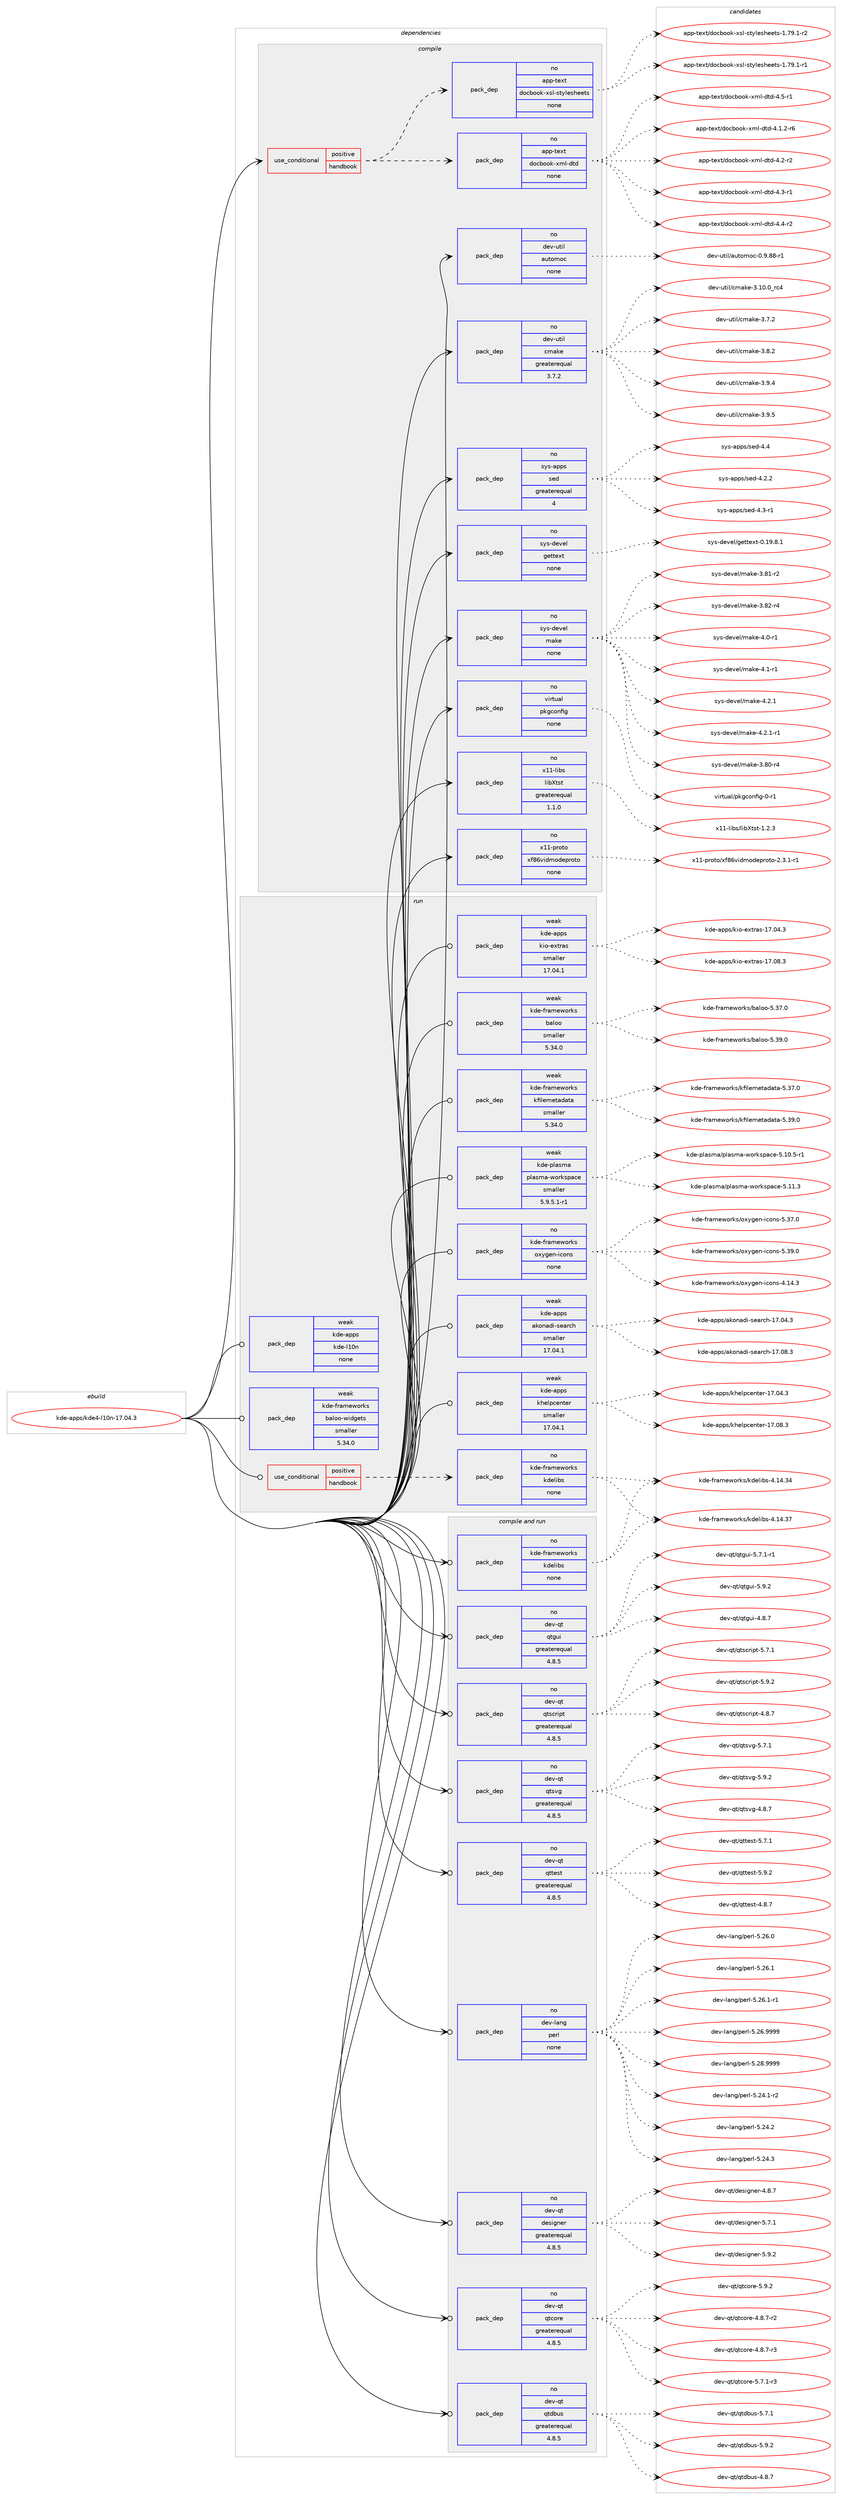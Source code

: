 digraph prolog {

# *************
# Graph options
# *************

newrank=true;
concentrate=true;
compound=true;
graph [rankdir=LR,fontname=Helvetica,fontsize=10,ranksep=1.5];#, ranksep=2.5, nodesep=0.2];
edge  [arrowhead=vee];
node  [fontname=Helvetica,fontsize=10];

# **********
# The ebuild
# **********

subgraph cluster_leftcol {
color=gray;
rank=same;
label=<<i>ebuild</i>>;
id [label="kde-apps/kde4-l10n-17.04.3", color=red, width=4, href="../kde-apps/kde4-l10n-17.04.3.svg"];
}

# ****************
# The dependencies
# ****************

subgraph cluster_midcol {
color=gray;
label=<<i>dependencies</i>>;
subgraph cluster_compile {
fillcolor="#eeeeee";
style=filled;
label=<<i>compile</i>>;
subgraph cond82634 {
dependency317903 [label=<<TABLE BORDER="0" CELLBORDER="1" CELLSPACING="0" CELLPADDING="4"><TR><TD ROWSPAN="3" CELLPADDING="10">use_conditional</TD></TR><TR><TD>positive</TD></TR><TR><TD>handbook</TD></TR></TABLE>>, shape=none, color=red];
subgraph pack230276 {
dependency317904 [label=<<TABLE BORDER="0" CELLBORDER="1" CELLSPACING="0" CELLPADDING="4" WIDTH="220"><TR><TD ROWSPAN="6" CELLPADDING="30">pack_dep</TD></TR><TR><TD WIDTH="110">no</TD></TR><TR><TD>app-text</TD></TR><TR><TD>docbook-xml-dtd</TD></TR><TR><TD>none</TD></TR><TR><TD></TD></TR></TABLE>>, shape=none, color=blue];
}
dependency317903:e -> dependency317904:w [weight=20,style="dashed",arrowhead="vee"];
subgraph pack230277 {
dependency317905 [label=<<TABLE BORDER="0" CELLBORDER="1" CELLSPACING="0" CELLPADDING="4" WIDTH="220"><TR><TD ROWSPAN="6" CELLPADDING="30">pack_dep</TD></TR><TR><TD WIDTH="110">no</TD></TR><TR><TD>app-text</TD></TR><TR><TD>docbook-xsl-stylesheets</TD></TR><TR><TD>none</TD></TR><TR><TD></TD></TR></TABLE>>, shape=none, color=blue];
}
dependency317903:e -> dependency317905:w [weight=20,style="dashed",arrowhead="vee"];
}
id:e -> dependency317903:w [weight=20,style="solid",arrowhead="vee"];
subgraph pack230278 {
dependency317906 [label=<<TABLE BORDER="0" CELLBORDER="1" CELLSPACING="0" CELLPADDING="4" WIDTH="220"><TR><TD ROWSPAN="6" CELLPADDING="30">pack_dep</TD></TR><TR><TD WIDTH="110">no</TD></TR><TR><TD>dev-util</TD></TR><TR><TD>automoc</TD></TR><TR><TD>none</TD></TR><TR><TD></TD></TR></TABLE>>, shape=none, color=blue];
}
id:e -> dependency317906:w [weight=20,style="solid",arrowhead="vee"];
subgraph pack230279 {
dependency317907 [label=<<TABLE BORDER="0" CELLBORDER="1" CELLSPACING="0" CELLPADDING="4" WIDTH="220"><TR><TD ROWSPAN="6" CELLPADDING="30">pack_dep</TD></TR><TR><TD WIDTH="110">no</TD></TR><TR><TD>dev-util</TD></TR><TR><TD>cmake</TD></TR><TR><TD>greaterequal</TD></TR><TR><TD>3.7.2</TD></TR></TABLE>>, shape=none, color=blue];
}
id:e -> dependency317907:w [weight=20,style="solid",arrowhead="vee"];
subgraph pack230280 {
dependency317908 [label=<<TABLE BORDER="0" CELLBORDER="1" CELLSPACING="0" CELLPADDING="4" WIDTH="220"><TR><TD ROWSPAN="6" CELLPADDING="30">pack_dep</TD></TR><TR><TD WIDTH="110">no</TD></TR><TR><TD>sys-apps</TD></TR><TR><TD>sed</TD></TR><TR><TD>greaterequal</TD></TR><TR><TD>4</TD></TR></TABLE>>, shape=none, color=blue];
}
id:e -> dependency317908:w [weight=20,style="solid",arrowhead="vee"];
subgraph pack230281 {
dependency317909 [label=<<TABLE BORDER="0" CELLBORDER="1" CELLSPACING="0" CELLPADDING="4" WIDTH="220"><TR><TD ROWSPAN="6" CELLPADDING="30">pack_dep</TD></TR><TR><TD WIDTH="110">no</TD></TR><TR><TD>sys-devel</TD></TR><TR><TD>gettext</TD></TR><TR><TD>none</TD></TR><TR><TD></TD></TR></TABLE>>, shape=none, color=blue];
}
id:e -> dependency317909:w [weight=20,style="solid",arrowhead="vee"];
subgraph pack230282 {
dependency317910 [label=<<TABLE BORDER="0" CELLBORDER="1" CELLSPACING="0" CELLPADDING="4" WIDTH="220"><TR><TD ROWSPAN="6" CELLPADDING="30">pack_dep</TD></TR><TR><TD WIDTH="110">no</TD></TR><TR><TD>sys-devel</TD></TR><TR><TD>make</TD></TR><TR><TD>none</TD></TR><TR><TD></TD></TR></TABLE>>, shape=none, color=blue];
}
id:e -> dependency317910:w [weight=20,style="solid",arrowhead="vee"];
subgraph pack230283 {
dependency317911 [label=<<TABLE BORDER="0" CELLBORDER="1" CELLSPACING="0" CELLPADDING="4" WIDTH="220"><TR><TD ROWSPAN="6" CELLPADDING="30">pack_dep</TD></TR><TR><TD WIDTH="110">no</TD></TR><TR><TD>virtual</TD></TR><TR><TD>pkgconfig</TD></TR><TR><TD>none</TD></TR><TR><TD></TD></TR></TABLE>>, shape=none, color=blue];
}
id:e -> dependency317911:w [weight=20,style="solid",arrowhead="vee"];
subgraph pack230284 {
dependency317912 [label=<<TABLE BORDER="0" CELLBORDER="1" CELLSPACING="0" CELLPADDING="4" WIDTH="220"><TR><TD ROWSPAN="6" CELLPADDING="30">pack_dep</TD></TR><TR><TD WIDTH="110">no</TD></TR><TR><TD>x11-libs</TD></TR><TR><TD>libXtst</TD></TR><TR><TD>greaterequal</TD></TR><TR><TD>1.1.0</TD></TR></TABLE>>, shape=none, color=blue];
}
id:e -> dependency317912:w [weight=20,style="solid",arrowhead="vee"];
subgraph pack230285 {
dependency317913 [label=<<TABLE BORDER="0" CELLBORDER="1" CELLSPACING="0" CELLPADDING="4" WIDTH="220"><TR><TD ROWSPAN="6" CELLPADDING="30">pack_dep</TD></TR><TR><TD WIDTH="110">no</TD></TR><TR><TD>x11-proto</TD></TR><TR><TD>xf86vidmodeproto</TD></TR><TR><TD>none</TD></TR><TR><TD></TD></TR></TABLE>>, shape=none, color=blue];
}
id:e -> dependency317913:w [weight=20,style="solid",arrowhead="vee"];
}
subgraph cluster_compileandrun {
fillcolor="#eeeeee";
style=filled;
label=<<i>compile and run</i>>;
subgraph pack230286 {
dependency317914 [label=<<TABLE BORDER="0" CELLBORDER="1" CELLSPACING="0" CELLPADDING="4" WIDTH="220"><TR><TD ROWSPAN="6" CELLPADDING="30">pack_dep</TD></TR><TR><TD WIDTH="110">no</TD></TR><TR><TD>dev-lang</TD></TR><TR><TD>perl</TD></TR><TR><TD>none</TD></TR><TR><TD></TD></TR></TABLE>>, shape=none, color=blue];
}
id:e -> dependency317914:w [weight=20,style="solid",arrowhead="odotvee"];
subgraph pack230287 {
dependency317915 [label=<<TABLE BORDER="0" CELLBORDER="1" CELLSPACING="0" CELLPADDING="4" WIDTH="220"><TR><TD ROWSPAN="6" CELLPADDING="30">pack_dep</TD></TR><TR><TD WIDTH="110">no</TD></TR><TR><TD>dev-qt</TD></TR><TR><TD>designer</TD></TR><TR><TD>greaterequal</TD></TR><TR><TD>4.8.5</TD></TR></TABLE>>, shape=none, color=blue];
}
id:e -> dependency317915:w [weight=20,style="solid",arrowhead="odotvee"];
subgraph pack230288 {
dependency317916 [label=<<TABLE BORDER="0" CELLBORDER="1" CELLSPACING="0" CELLPADDING="4" WIDTH="220"><TR><TD ROWSPAN="6" CELLPADDING="30">pack_dep</TD></TR><TR><TD WIDTH="110">no</TD></TR><TR><TD>dev-qt</TD></TR><TR><TD>qtcore</TD></TR><TR><TD>greaterequal</TD></TR><TR><TD>4.8.5</TD></TR></TABLE>>, shape=none, color=blue];
}
id:e -> dependency317916:w [weight=20,style="solid",arrowhead="odotvee"];
subgraph pack230289 {
dependency317917 [label=<<TABLE BORDER="0" CELLBORDER="1" CELLSPACING="0" CELLPADDING="4" WIDTH="220"><TR><TD ROWSPAN="6" CELLPADDING="30">pack_dep</TD></TR><TR><TD WIDTH="110">no</TD></TR><TR><TD>dev-qt</TD></TR><TR><TD>qtdbus</TD></TR><TR><TD>greaterequal</TD></TR><TR><TD>4.8.5</TD></TR></TABLE>>, shape=none, color=blue];
}
id:e -> dependency317917:w [weight=20,style="solid",arrowhead="odotvee"];
subgraph pack230290 {
dependency317918 [label=<<TABLE BORDER="0" CELLBORDER="1" CELLSPACING="0" CELLPADDING="4" WIDTH="220"><TR><TD ROWSPAN="6" CELLPADDING="30">pack_dep</TD></TR><TR><TD WIDTH="110">no</TD></TR><TR><TD>dev-qt</TD></TR><TR><TD>qtgui</TD></TR><TR><TD>greaterequal</TD></TR><TR><TD>4.8.5</TD></TR></TABLE>>, shape=none, color=blue];
}
id:e -> dependency317918:w [weight=20,style="solid",arrowhead="odotvee"];
subgraph pack230291 {
dependency317919 [label=<<TABLE BORDER="0" CELLBORDER="1" CELLSPACING="0" CELLPADDING="4" WIDTH="220"><TR><TD ROWSPAN="6" CELLPADDING="30">pack_dep</TD></TR><TR><TD WIDTH="110">no</TD></TR><TR><TD>dev-qt</TD></TR><TR><TD>qtscript</TD></TR><TR><TD>greaterequal</TD></TR><TR><TD>4.8.5</TD></TR></TABLE>>, shape=none, color=blue];
}
id:e -> dependency317919:w [weight=20,style="solid",arrowhead="odotvee"];
subgraph pack230292 {
dependency317920 [label=<<TABLE BORDER="0" CELLBORDER="1" CELLSPACING="0" CELLPADDING="4" WIDTH="220"><TR><TD ROWSPAN="6" CELLPADDING="30">pack_dep</TD></TR><TR><TD WIDTH="110">no</TD></TR><TR><TD>dev-qt</TD></TR><TR><TD>qtsvg</TD></TR><TR><TD>greaterequal</TD></TR><TR><TD>4.8.5</TD></TR></TABLE>>, shape=none, color=blue];
}
id:e -> dependency317920:w [weight=20,style="solid",arrowhead="odotvee"];
subgraph pack230293 {
dependency317921 [label=<<TABLE BORDER="0" CELLBORDER="1" CELLSPACING="0" CELLPADDING="4" WIDTH="220"><TR><TD ROWSPAN="6" CELLPADDING="30">pack_dep</TD></TR><TR><TD WIDTH="110">no</TD></TR><TR><TD>dev-qt</TD></TR><TR><TD>qttest</TD></TR><TR><TD>greaterequal</TD></TR><TR><TD>4.8.5</TD></TR></TABLE>>, shape=none, color=blue];
}
id:e -> dependency317921:w [weight=20,style="solid",arrowhead="odotvee"];
subgraph pack230294 {
dependency317922 [label=<<TABLE BORDER="0" CELLBORDER="1" CELLSPACING="0" CELLPADDING="4" WIDTH="220"><TR><TD ROWSPAN="6" CELLPADDING="30">pack_dep</TD></TR><TR><TD WIDTH="110">no</TD></TR><TR><TD>kde-frameworks</TD></TR><TR><TD>kdelibs</TD></TR><TR><TD>none</TD></TR><TR><TD></TD></TR></TABLE>>, shape=none, color=blue];
}
id:e -> dependency317922:w [weight=20,style="solid",arrowhead="odotvee"];
}
subgraph cluster_run {
fillcolor="#eeeeee";
style=filled;
label=<<i>run</i>>;
subgraph cond82635 {
dependency317923 [label=<<TABLE BORDER="0" CELLBORDER="1" CELLSPACING="0" CELLPADDING="4"><TR><TD ROWSPAN="3" CELLPADDING="10">use_conditional</TD></TR><TR><TD>positive</TD></TR><TR><TD>handbook</TD></TR></TABLE>>, shape=none, color=red];
subgraph pack230295 {
dependency317924 [label=<<TABLE BORDER="0" CELLBORDER="1" CELLSPACING="0" CELLPADDING="4" WIDTH="220"><TR><TD ROWSPAN="6" CELLPADDING="30">pack_dep</TD></TR><TR><TD WIDTH="110">no</TD></TR><TR><TD>kde-frameworks</TD></TR><TR><TD>kdelibs</TD></TR><TR><TD>none</TD></TR><TR><TD></TD></TR></TABLE>>, shape=none, color=blue];
}
dependency317923:e -> dependency317924:w [weight=20,style="dashed",arrowhead="vee"];
}
id:e -> dependency317923:w [weight=20,style="solid",arrowhead="odot"];
subgraph pack230296 {
dependency317925 [label=<<TABLE BORDER="0" CELLBORDER="1" CELLSPACING="0" CELLPADDING="4" WIDTH="220"><TR><TD ROWSPAN="6" CELLPADDING="30">pack_dep</TD></TR><TR><TD WIDTH="110">no</TD></TR><TR><TD>kde-frameworks</TD></TR><TR><TD>oxygen-icons</TD></TR><TR><TD>none</TD></TR><TR><TD></TD></TR></TABLE>>, shape=none, color=blue];
}
id:e -> dependency317925:w [weight=20,style="solid",arrowhead="odot"];
subgraph pack230297 {
dependency317926 [label=<<TABLE BORDER="0" CELLBORDER="1" CELLSPACING="0" CELLPADDING="4" WIDTH="220"><TR><TD ROWSPAN="6" CELLPADDING="30">pack_dep</TD></TR><TR><TD WIDTH="110">weak</TD></TR><TR><TD>kde-apps</TD></TR><TR><TD>akonadi-search</TD></TR><TR><TD>smaller</TD></TR><TR><TD>17.04.1</TD></TR></TABLE>>, shape=none, color=blue];
}
id:e -> dependency317926:w [weight=20,style="solid",arrowhead="odot"];
subgraph pack230298 {
dependency317927 [label=<<TABLE BORDER="0" CELLBORDER="1" CELLSPACING="0" CELLPADDING="4" WIDTH="220"><TR><TD ROWSPAN="6" CELLPADDING="30">pack_dep</TD></TR><TR><TD WIDTH="110">weak</TD></TR><TR><TD>kde-apps</TD></TR><TR><TD>kde-l10n</TD></TR><TR><TD>none</TD></TR><TR><TD></TD></TR></TABLE>>, shape=none, color=blue];
}
id:e -> dependency317927:w [weight=20,style="solid",arrowhead="odot"];
subgraph pack230299 {
dependency317928 [label=<<TABLE BORDER="0" CELLBORDER="1" CELLSPACING="0" CELLPADDING="4" WIDTH="220"><TR><TD ROWSPAN="6" CELLPADDING="30">pack_dep</TD></TR><TR><TD WIDTH="110">weak</TD></TR><TR><TD>kde-apps</TD></TR><TR><TD>khelpcenter</TD></TR><TR><TD>smaller</TD></TR><TR><TD>17.04.1</TD></TR></TABLE>>, shape=none, color=blue];
}
id:e -> dependency317928:w [weight=20,style="solid",arrowhead="odot"];
subgraph pack230300 {
dependency317929 [label=<<TABLE BORDER="0" CELLBORDER="1" CELLSPACING="0" CELLPADDING="4" WIDTH="220"><TR><TD ROWSPAN="6" CELLPADDING="30">pack_dep</TD></TR><TR><TD WIDTH="110">weak</TD></TR><TR><TD>kde-apps</TD></TR><TR><TD>kio-extras</TD></TR><TR><TD>smaller</TD></TR><TR><TD>17.04.1</TD></TR></TABLE>>, shape=none, color=blue];
}
id:e -> dependency317929:w [weight=20,style="solid",arrowhead="odot"];
subgraph pack230301 {
dependency317930 [label=<<TABLE BORDER="0" CELLBORDER="1" CELLSPACING="0" CELLPADDING="4" WIDTH="220"><TR><TD ROWSPAN="6" CELLPADDING="30">pack_dep</TD></TR><TR><TD WIDTH="110">weak</TD></TR><TR><TD>kde-frameworks</TD></TR><TR><TD>baloo</TD></TR><TR><TD>smaller</TD></TR><TR><TD>5.34.0</TD></TR></TABLE>>, shape=none, color=blue];
}
id:e -> dependency317930:w [weight=20,style="solid",arrowhead="odot"];
subgraph pack230302 {
dependency317931 [label=<<TABLE BORDER="0" CELLBORDER="1" CELLSPACING="0" CELLPADDING="4" WIDTH="220"><TR><TD ROWSPAN="6" CELLPADDING="30">pack_dep</TD></TR><TR><TD WIDTH="110">weak</TD></TR><TR><TD>kde-frameworks</TD></TR><TR><TD>baloo-widgets</TD></TR><TR><TD>smaller</TD></TR><TR><TD>5.34.0</TD></TR></TABLE>>, shape=none, color=blue];
}
id:e -> dependency317931:w [weight=20,style="solid",arrowhead="odot"];
subgraph pack230303 {
dependency317932 [label=<<TABLE BORDER="0" CELLBORDER="1" CELLSPACING="0" CELLPADDING="4" WIDTH="220"><TR><TD ROWSPAN="6" CELLPADDING="30">pack_dep</TD></TR><TR><TD WIDTH="110">weak</TD></TR><TR><TD>kde-frameworks</TD></TR><TR><TD>kfilemetadata</TD></TR><TR><TD>smaller</TD></TR><TR><TD>5.34.0</TD></TR></TABLE>>, shape=none, color=blue];
}
id:e -> dependency317932:w [weight=20,style="solid",arrowhead="odot"];
subgraph pack230304 {
dependency317933 [label=<<TABLE BORDER="0" CELLBORDER="1" CELLSPACING="0" CELLPADDING="4" WIDTH="220"><TR><TD ROWSPAN="6" CELLPADDING="30">pack_dep</TD></TR><TR><TD WIDTH="110">weak</TD></TR><TR><TD>kde-plasma</TD></TR><TR><TD>plasma-workspace</TD></TR><TR><TD>smaller</TD></TR><TR><TD>5.9.5.1-r1</TD></TR></TABLE>>, shape=none, color=blue];
}
id:e -> dependency317933:w [weight=20,style="solid",arrowhead="odot"];
}
}

# **************
# The candidates
# **************

subgraph cluster_choices {
rank=same;
color=gray;
label=<<i>candidates</i>>;

subgraph choice230276 {
color=black;
nodesep=1;
choice971121124511610112011647100111999811111110745120109108451001161004552464946504511454 [label="app-text/docbook-xml-dtd-4.1.2-r6", color=red, width=4,href="../app-text/docbook-xml-dtd-4.1.2-r6.svg"];
choice97112112451161011201164710011199981111111074512010910845100116100455246504511450 [label="app-text/docbook-xml-dtd-4.2-r2", color=red, width=4,href="../app-text/docbook-xml-dtd-4.2-r2.svg"];
choice97112112451161011201164710011199981111111074512010910845100116100455246514511449 [label="app-text/docbook-xml-dtd-4.3-r1", color=red, width=4,href="../app-text/docbook-xml-dtd-4.3-r1.svg"];
choice97112112451161011201164710011199981111111074512010910845100116100455246524511450 [label="app-text/docbook-xml-dtd-4.4-r2", color=red, width=4,href="../app-text/docbook-xml-dtd-4.4-r2.svg"];
choice97112112451161011201164710011199981111111074512010910845100116100455246534511449 [label="app-text/docbook-xml-dtd-4.5-r1", color=red, width=4,href="../app-text/docbook-xml-dtd-4.5-r1.svg"];
dependency317904:e -> choice971121124511610112011647100111999811111110745120109108451001161004552464946504511454:w [style=dotted,weight="100"];
dependency317904:e -> choice97112112451161011201164710011199981111111074512010910845100116100455246504511450:w [style=dotted,weight="100"];
dependency317904:e -> choice97112112451161011201164710011199981111111074512010910845100116100455246514511449:w [style=dotted,weight="100"];
dependency317904:e -> choice97112112451161011201164710011199981111111074512010910845100116100455246524511450:w [style=dotted,weight="100"];
dependency317904:e -> choice97112112451161011201164710011199981111111074512010910845100116100455246534511449:w [style=dotted,weight="100"];
}
subgraph choice230277 {
color=black;
nodesep=1;
choice97112112451161011201164710011199981111111074512011510845115116121108101115104101101116115454946555746494511449 [label="app-text/docbook-xsl-stylesheets-1.79.1-r1", color=red, width=4,href="../app-text/docbook-xsl-stylesheets-1.79.1-r1.svg"];
choice97112112451161011201164710011199981111111074512011510845115116121108101115104101101116115454946555746494511450 [label="app-text/docbook-xsl-stylesheets-1.79.1-r2", color=red, width=4,href="../app-text/docbook-xsl-stylesheets-1.79.1-r2.svg"];
dependency317905:e -> choice97112112451161011201164710011199981111111074512011510845115116121108101115104101101116115454946555746494511449:w [style=dotted,weight="100"];
dependency317905:e -> choice97112112451161011201164710011199981111111074512011510845115116121108101115104101101116115454946555746494511450:w [style=dotted,weight="100"];
}
subgraph choice230278 {
color=black;
nodesep=1;
choice10010111845117116105108479711711611110911199454846574656564511449 [label="dev-util/automoc-0.9.88-r1", color=red, width=4,href="../dev-util/automoc-0.9.88-r1.svg"];
dependency317906:e -> choice10010111845117116105108479711711611110911199454846574656564511449:w [style=dotted,weight="100"];
}
subgraph choice230279 {
color=black;
nodesep=1;
choice1001011184511711610510847991099710710145514649484648951149952 [label="dev-util/cmake-3.10.0_rc4", color=red, width=4,href="../dev-util/cmake-3.10.0_rc4.svg"];
choice10010111845117116105108479910997107101455146554650 [label="dev-util/cmake-3.7.2", color=red, width=4,href="../dev-util/cmake-3.7.2.svg"];
choice10010111845117116105108479910997107101455146564650 [label="dev-util/cmake-3.8.2", color=red, width=4,href="../dev-util/cmake-3.8.2.svg"];
choice10010111845117116105108479910997107101455146574652 [label="dev-util/cmake-3.9.4", color=red, width=4,href="../dev-util/cmake-3.9.4.svg"];
choice10010111845117116105108479910997107101455146574653 [label="dev-util/cmake-3.9.5", color=red, width=4,href="../dev-util/cmake-3.9.5.svg"];
dependency317907:e -> choice1001011184511711610510847991099710710145514649484648951149952:w [style=dotted,weight="100"];
dependency317907:e -> choice10010111845117116105108479910997107101455146554650:w [style=dotted,weight="100"];
dependency317907:e -> choice10010111845117116105108479910997107101455146564650:w [style=dotted,weight="100"];
dependency317907:e -> choice10010111845117116105108479910997107101455146574652:w [style=dotted,weight="100"];
dependency317907:e -> choice10010111845117116105108479910997107101455146574653:w [style=dotted,weight="100"];
}
subgraph choice230280 {
color=black;
nodesep=1;
choice115121115459711211211547115101100455246504650 [label="sys-apps/sed-4.2.2", color=red, width=4,href="../sys-apps/sed-4.2.2.svg"];
choice115121115459711211211547115101100455246514511449 [label="sys-apps/sed-4.3-r1", color=red, width=4,href="../sys-apps/sed-4.3-r1.svg"];
choice11512111545971121121154711510110045524652 [label="sys-apps/sed-4.4", color=red, width=4,href="../sys-apps/sed-4.4.svg"];
dependency317908:e -> choice115121115459711211211547115101100455246504650:w [style=dotted,weight="100"];
dependency317908:e -> choice115121115459711211211547115101100455246514511449:w [style=dotted,weight="100"];
dependency317908:e -> choice11512111545971121121154711510110045524652:w [style=dotted,weight="100"];
}
subgraph choice230281 {
color=black;
nodesep=1;
choice1151211154510010111810110847103101116116101120116454846495746564649 [label="sys-devel/gettext-0.19.8.1", color=red, width=4,href="../sys-devel/gettext-0.19.8.1.svg"];
dependency317909:e -> choice1151211154510010111810110847103101116116101120116454846495746564649:w [style=dotted,weight="100"];
}
subgraph choice230282 {
color=black;
nodesep=1;
choice11512111545100101118101108471099710710145514656484511452 [label="sys-devel/make-3.80-r4", color=red, width=4,href="../sys-devel/make-3.80-r4.svg"];
choice11512111545100101118101108471099710710145514656494511450 [label="sys-devel/make-3.81-r2", color=red, width=4,href="../sys-devel/make-3.81-r2.svg"];
choice11512111545100101118101108471099710710145514656504511452 [label="sys-devel/make-3.82-r4", color=red, width=4,href="../sys-devel/make-3.82-r4.svg"];
choice115121115451001011181011084710997107101455246484511449 [label="sys-devel/make-4.0-r1", color=red, width=4,href="../sys-devel/make-4.0-r1.svg"];
choice115121115451001011181011084710997107101455246494511449 [label="sys-devel/make-4.1-r1", color=red, width=4,href="../sys-devel/make-4.1-r1.svg"];
choice115121115451001011181011084710997107101455246504649 [label="sys-devel/make-4.2.1", color=red, width=4,href="../sys-devel/make-4.2.1.svg"];
choice1151211154510010111810110847109971071014552465046494511449 [label="sys-devel/make-4.2.1-r1", color=red, width=4,href="../sys-devel/make-4.2.1-r1.svg"];
dependency317910:e -> choice11512111545100101118101108471099710710145514656484511452:w [style=dotted,weight="100"];
dependency317910:e -> choice11512111545100101118101108471099710710145514656494511450:w [style=dotted,weight="100"];
dependency317910:e -> choice11512111545100101118101108471099710710145514656504511452:w [style=dotted,weight="100"];
dependency317910:e -> choice115121115451001011181011084710997107101455246484511449:w [style=dotted,weight="100"];
dependency317910:e -> choice115121115451001011181011084710997107101455246494511449:w [style=dotted,weight="100"];
dependency317910:e -> choice115121115451001011181011084710997107101455246504649:w [style=dotted,weight="100"];
dependency317910:e -> choice1151211154510010111810110847109971071014552465046494511449:w [style=dotted,weight="100"];
}
subgraph choice230283 {
color=black;
nodesep=1;
choice11810511411611797108471121071039911111010210510345484511449 [label="virtual/pkgconfig-0-r1", color=red, width=4,href="../virtual/pkgconfig-0-r1.svg"];
dependency317911:e -> choice11810511411611797108471121071039911111010210510345484511449:w [style=dotted,weight="100"];
}
subgraph choice230284 {
color=black;
nodesep=1;
choice12049494510810598115471081059888116115116454946504651 [label="x11-libs/libXtst-1.2.3", color=red, width=4,href="../x11-libs/libXtst-1.2.3.svg"];
dependency317912:e -> choice12049494510810598115471081059888116115116454946504651:w [style=dotted,weight="100"];
}
subgraph choice230285 {
color=black;
nodesep=1;
choice1204949451121141111161114712010256541181051001091111001011121141111161114550465146494511449 [label="x11-proto/xf86vidmodeproto-2.3.1-r1", color=red, width=4,href="../x11-proto/xf86vidmodeproto-2.3.1-r1.svg"];
dependency317913:e -> choice1204949451121141111161114712010256541181051001091111001011121141111161114550465146494511449:w [style=dotted,weight="100"];
}
subgraph choice230286 {
color=black;
nodesep=1;
choice100101118451089711010347112101114108455346505246494511450 [label="dev-lang/perl-5.24.1-r2", color=red, width=4,href="../dev-lang/perl-5.24.1-r2.svg"];
choice10010111845108971101034711210111410845534650524650 [label="dev-lang/perl-5.24.2", color=red, width=4,href="../dev-lang/perl-5.24.2.svg"];
choice10010111845108971101034711210111410845534650524651 [label="dev-lang/perl-5.24.3", color=red, width=4,href="../dev-lang/perl-5.24.3.svg"];
choice10010111845108971101034711210111410845534650544648 [label="dev-lang/perl-5.26.0", color=red, width=4,href="../dev-lang/perl-5.26.0.svg"];
choice10010111845108971101034711210111410845534650544649 [label="dev-lang/perl-5.26.1", color=red, width=4,href="../dev-lang/perl-5.26.1.svg"];
choice100101118451089711010347112101114108455346505446494511449 [label="dev-lang/perl-5.26.1-r1", color=red, width=4,href="../dev-lang/perl-5.26.1-r1.svg"];
choice10010111845108971101034711210111410845534650544657575757 [label="dev-lang/perl-5.26.9999", color=red, width=4,href="../dev-lang/perl-5.26.9999.svg"];
choice10010111845108971101034711210111410845534650564657575757 [label="dev-lang/perl-5.28.9999", color=red, width=4,href="../dev-lang/perl-5.28.9999.svg"];
dependency317914:e -> choice100101118451089711010347112101114108455346505246494511450:w [style=dotted,weight="100"];
dependency317914:e -> choice10010111845108971101034711210111410845534650524650:w [style=dotted,weight="100"];
dependency317914:e -> choice10010111845108971101034711210111410845534650524651:w [style=dotted,weight="100"];
dependency317914:e -> choice10010111845108971101034711210111410845534650544648:w [style=dotted,weight="100"];
dependency317914:e -> choice10010111845108971101034711210111410845534650544649:w [style=dotted,weight="100"];
dependency317914:e -> choice100101118451089711010347112101114108455346505446494511449:w [style=dotted,weight="100"];
dependency317914:e -> choice10010111845108971101034711210111410845534650544657575757:w [style=dotted,weight="100"];
dependency317914:e -> choice10010111845108971101034711210111410845534650564657575757:w [style=dotted,weight="100"];
}
subgraph choice230287 {
color=black;
nodesep=1;
choice1001011184511311647100101115105103110101114455246564655 [label="dev-qt/designer-4.8.7", color=red, width=4,href="../dev-qt/designer-4.8.7.svg"];
choice1001011184511311647100101115105103110101114455346554649 [label="dev-qt/designer-5.7.1", color=red, width=4,href="../dev-qt/designer-5.7.1.svg"];
choice1001011184511311647100101115105103110101114455346574650 [label="dev-qt/designer-5.9.2", color=red, width=4,href="../dev-qt/designer-5.9.2.svg"];
dependency317915:e -> choice1001011184511311647100101115105103110101114455246564655:w [style=dotted,weight="100"];
dependency317915:e -> choice1001011184511311647100101115105103110101114455346554649:w [style=dotted,weight="100"];
dependency317915:e -> choice1001011184511311647100101115105103110101114455346574650:w [style=dotted,weight="100"];
}
subgraph choice230288 {
color=black;
nodesep=1;
choice1001011184511311647113116991111141014552465646554511450 [label="dev-qt/qtcore-4.8.7-r2", color=red, width=4,href="../dev-qt/qtcore-4.8.7-r2.svg"];
choice1001011184511311647113116991111141014552465646554511451 [label="dev-qt/qtcore-4.8.7-r3", color=red, width=4,href="../dev-qt/qtcore-4.8.7-r3.svg"];
choice1001011184511311647113116991111141014553465546494511451 [label="dev-qt/qtcore-5.7.1-r3", color=red, width=4,href="../dev-qt/qtcore-5.7.1-r3.svg"];
choice100101118451131164711311699111114101455346574650 [label="dev-qt/qtcore-5.9.2", color=red, width=4,href="../dev-qt/qtcore-5.9.2.svg"];
dependency317916:e -> choice1001011184511311647113116991111141014552465646554511450:w [style=dotted,weight="100"];
dependency317916:e -> choice1001011184511311647113116991111141014552465646554511451:w [style=dotted,weight="100"];
dependency317916:e -> choice1001011184511311647113116991111141014553465546494511451:w [style=dotted,weight="100"];
dependency317916:e -> choice100101118451131164711311699111114101455346574650:w [style=dotted,weight="100"];
}
subgraph choice230289 {
color=black;
nodesep=1;
choice100101118451131164711311610098117115455246564655 [label="dev-qt/qtdbus-4.8.7", color=red, width=4,href="../dev-qt/qtdbus-4.8.7.svg"];
choice100101118451131164711311610098117115455346554649 [label="dev-qt/qtdbus-5.7.1", color=red, width=4,href="../dev-qt/qtdbus-5.7.1.svg"];
choice100101118451131164711311610098117115455346574650 [label="dev-qt/qtdbus-5.9.2", color=red, width=4,href="../dev-qt/qtdbus-5.9.2.svg"];
dependency317917:e -> choice100101118451131164711311610098117115455246564655:w [style=dotted,weight="100"];
dependency317917:e -> choice100101118451131164711311610098117115455346554649:w [style=dotted,weight="100"];
dependency317917:e -> choice100101118451131164711311610098117115455346574650:w [style=dotted,weight="100"];
}
subgraph choice230290 {
color=black;
nodesep=1;
choice1001011184511311647113116103117105455246564655 [label="dev-qt/qtgui-4.8.7", color=red, width=4,href="../dev-qt/qtgui-4.8.7.svg"];
choice10010111845113116471131161031171054553465546494511449 [label="dev-qt/qtgui-5.7.1-r1", color=red, width=4,href="../dev-qt/qtgui-5.7.1-r1.svg"];
choice1001011184511311647113116103117105455346574650 [label="dev-qt/qtgui-5.9.2", color=red, width=4,href="../dev-qt/qtgui-5.9.2.svg"];
dependency317918:e -> choice1001011184511311647113116103117105455246564655:w [style=dotted,weight="100"];
dependency317918:e -> choice10010111845113116471131161031171054553465546494511449:w [style=dotted,weight="100"];
dependency317918:e -> choice1001011184511311647113116103117105455346574650:w [style=dotted,weight="100"];
}
subgraph choice230291 {
color=black;
nodesep=1;
choice100101118451131164711311611599114105112116455246564655 [label="dev-qt/qtscript-4.8.7", color=red, width=4,href="../dev-qt/qtscript-4.8.7.svg"];
choice100101118451131164711311611599114105112116455346554649 [label="dev-qt/qtscript-5.7.1", color=red, width=4,href="../dev-qt/qtscript-5.7.1.svg"];
choice100101118451131164711311611599114105112116455346574650 [label="dev-qt/qtscript-5.9.2", color=red, width=4,href="../dev-qt/qtscript-5.9.2.svg"];
dependency317919:e -> choice100101118451131164711311611599114105112116455246564655:w [style=dotted,weight="100"];
dependency317919:e -> choice100101118451131164711311611599114105112116455346554649:w [style=dotted,weight="100"];
dependency317919:e -> choice100101118451131164711311611599114105112116455346574650:w [style=dotted,weight="100"];
}
subgraph choice230292 {
color=black;
nodesep=1;
choice1001011184511311647113116115118103455246564655 [label="dev-qt/qtsvg-4.8.7", color=red, width=4,href="../dev-qt/qtsvg-4.8.7.svg"];
choice1001011184511311647113116115118103455346554649 [label="dev-qt/qtsvg-5.7.1", color=red, width=4,href="../dev-qt/qtsvg-5.7.1.svg"];
choice1001011184511311647113116115118103455346574650 [label="dev-qt/qtsvg-5.9.2", color=red, width=4,href="../dev-qt/qtsvg-5.9.2.svg"];
dependency317920:e -> choice1001011184511311647113116115118103455246564655:w [style=dotted,weight="100"];
dependency317920:e -> choice1001011184511311647113116115118103455346554649:w [style=dotted,weight="100"];
dependency317920:e -> choice1001011184511311647113116115118103455346574650:w [style=dotted,weight="100"];
}
subgraph choice230293 {
color=black;
nodesep=1;
choice1001011184511311647113116116101115116455246564655 [label="dev-qt/qttest-4.8.7", color=red, width=4,href="../dev-qt/qttest-4.8.7.svg"];
choice1001011184511311647113116116101115116455346554649 [label="dev-qt/qttest-5.7.1", color=red, width=4,href="../dev-qt/qttest-5.7.1.svg"];
choice1001011184511311647113116116101115116455346574650 [label="dev-qt/qttest-5.9.2", color=red, width=4,href="../dev-qt/qttest-5.9.2.svg"];
dependency317921:e -> choice1001011184511311647113116116101115116455246564655:w [style=dotted,weight="100"];
dependency317921:e -> choice1001011184511311647113116116101115116455346554649:w [style=dotted,weight="100"];
dependency317921:e -> choice1001011184511311647113116116101115116455346574650:w [style=dotted,weight="100"];
}
subgraph choice230294 {
color=black;
nodesep=1;
choice107100101451021149710910111911111410711547107100101108105981154552464952465152 [label="kde-frameworks/kdelibs-4.14.34", color=red, width=4,href="../kde-frameworks/kdelibs-4.14.34.svg"];
choice107100101451021149710910111911111410711547107100101108105981154552464952465155 [label="kde-frameworks/kdelibs-4.14.37", color=red, width=4,href="../kde-frameworks/kdelibs-4.14.37.svg"];
dependency317922:e -> choice107100101451021149710910111911111410711547107100101108105981154552464952465152:w [style=dotted,weight="100"];
dependency317922:e -> choice107100101451021149710910111911111410711547107100101108105981154552464952465155:w [style=dotted,weight="100"];
}
subgraph choice230295 {
color=black;
nodesep=1;
choice107100101451021149710910111911111410711547107100101108105981154552464952465152 [label="kde-frameworks/kdelibs-4.14.34", color=red, width=4,href="../kde-frameworks/kdelibs-4.14.34.svg"];
choice107100101451021149710910111911111410711547107100101108105981154552464952465155 [label="kde-frameworks/kdelibs-4.14.37", color=red, width=4,href="../kde-frameworks/kdelibs-4.14.37.svg"];
dependency317924:e -> choice107100101451021149710910111911111410711547107100101108105981154552464952465152:w [style=dotted,weight="100"];
dependency317924:e -> choice107100101451021149710910111911111410711547107100101108105981154552464952465155:w [style=dotted,weight="100"];
}
subgraph choice230296 {
color=black;
nodesep=1;
choice107100101451021149710910111911111410711547111120121103101110451059911111011545524649524651 [label="kde-frameworks/oxygen-icons-4.14.3", color=red, width=4,href="../kde-frameworks/oxygen-icons-4.14.3.svg"];
choice107100101451021149710910111911111410711547111120121103101110451059911111011545534651554648 [label="kde-frameworks/oxygen-icons-5.37.0", color=red, width=4,href="../kde-frameworks/oxygen-icons-5.37.0.svg"];
choice107100101451021149710910111911111410711547111120121103101110451059911111011545534651574648 [label="kde-frameworks/oxygen-icons-5.39.0", color=red, width=4,href="../kde-frameworks/oxygen-icons-5.39.0.svg"];
dependency317925:e -> choice107100101451021149710910111911111410711547111120121103101110451059911111011545524649524651:w [style=dotted,weight="100"];
dependency317925:e -> choice107100101451021149710910111911111410711547111120121103101110451059911111011545534651554648:w [style=dotted,weight="100"];
dependency317925:e -> choice107100101451021149710910111911111410711547111120121103101110451059911111011545534651574648:w [style=dotted,weight="100"];
}
subgraph choice230297 {
color=black;
nodesep=1;
choice10710010145971121121154797107111110971001054511510197114991044549554648524651 [label="kde-apps/akonadi-search-17.04.3", color=red, width=4,href="../kde-apps/akonadi-search-17.04.3.svg"];
choice10710010145971121121154797107111110971001054511510197114991044549554648564651 [label="kde-apps/akonadi-search-17.08.3", color=red, width=4,href="../kde-apps/akonadi-search-17.08.3.svg"];
dependency317926:e -> choice10710010145971121121154797107111110971001054511510197114991044549554648524651:w [style=dotted,weight="100"];
dependency317926:e -> choice10710010145971121121154797107111110971001054511510197114991044549554648564651:w [style=dotted,weight="100"];
}
subgraph choice230298 {
color=black;
nodesep=1;
}
subgraph choice230299 {
color=black;
nodesep=1;
choice107100101459711211211547107104101108112991011101161011144549554648524651 [label="kde-apps/khelpcenter-17.04.3", color=red, width=4,href="../kde-apps/khelpcenter-17.04.3.svg"];
choice107100101459711211211547107104101108112991011101161011144549554648564651 [label="kde-apps/khelpcenter-17.08.3", color=red, width=4,href="../kde-apps/khelpcenter-17.08.3.svg"];
dependency317928:e -> choice107100101459711211211547107104101108112991011101161011144549554648524651:w [style=dotted,weight="100"];
dependency317928:e -> choice107100101459711211211547107104101108112991011101161011144549554648564651:w [style=dotted,weight="100"];
}
subgraph choice230300 {
color=black;
nodesep=1;
choice10710010145971121121154710710511145101120116114971154549554648524651 [label="kde-apps/kio-extras-17.04.3", color=red, width=4,href="../kde-apps/kio-extras-17.04.3.svg"];
choice10710010145971121121154710710511145101120116114971154549554648564651 [label="kde-apps/kio-extras-17.08.3", color=red, width=4,href="../kde-apps/kio-extras-17.08.3.svg"];
dependency317929:e -> choice10710010145971121121154710710511145101120116114971154549554648524651:w [style=dotted,weight="100"];
dependency317929:e -> choice10710010145971121121154710710511145101120116114971154549554648564651:w [style=dotted,weight="100"];
}
subgraph choice230301 {
color=black;
nodesep=1;
choice107100101451021149710910111911111410711547989710811111145534651554648 [label="kde-frameworks/baloo-5.37.0", color=red, width=4,href="../kde-frameworks/baloo-5.37.0.svg"];
choice107100101451021149710910111911111410711547989710811111145534651574648 [label="kde-frameworks/baloo-5.39.0", color=red, width=4,href="../kde-frameworks/baloo-5.39.0.svg"];
dependency317930:e -> choice107100101451021149710910111911111410711547989710811111145534651554648:w [style=dotted,weight="100"];
dependency317930:e -> choice107100101451021149710910111911111410711547989710811111145534651574648:w [style=dotted,weight="100"];
}
subgraph choice230302 {
color=black;
nodesep=1;
}
subgraph choice230303 {
color=black;
nodesep=1;
choice10710010145102114971091011191111141071154710710210510810110910111697100971169745534651554648 [label="kde-frameworks/kfilemetadata-5.37.0", color=red, width=4,href="../kde-frameworks/kfilemetadata-5.37.0.svg"];
choice10710010145102114971091011191111141071154710710210510810110910111697100971169745534651574648 [label="kde-frameworks/kfilemetadata-5.39.0", color=red, width=4,href="../kde-frameworks/kfilemetadata-5.39.0.svg"];
dependency317932:e -> choice10710010145102114971091011191111141071154710710210510810110910111697100971169745534651554648:w [style=dotted,weight="100"];
dependency317932:e -> choice10710010145102114971091011191111141071154710710210510810110910111697100971169745534651574648:w [style=dotted,weight="100"];
}
subgraph choice230304 {
color=black;
nodesep=1;
choice107100101451121089711510997471121089711510997451191111141071151129799101455346494846534511449 [label="kde-plasma/plasma-workspace-5.10.5-r1", color=red, width=4,href="../kde-plasma/plasma-workspace-5.10.5-r1.svg"];
choice10710010145112108971151099747112108971151099745119111114107115112979910145534649494651 [label="kde-plasma/plasma-workspace-5.11.3", color=red, width=4,href="../kde-plasma/plasma-workspace-5.11.3.svg"];
dependency317933:e -> choice107100101451121089711510997471121089711510997451191111141071151129799101455346494846534511449:w [style=dotted,weight="100"];
dependency317933:e -> choice10710010145112108971151099747112108971151099745119111114107115112979910145534649494651:w [style=dotted,weight="100"];
}
}

}
